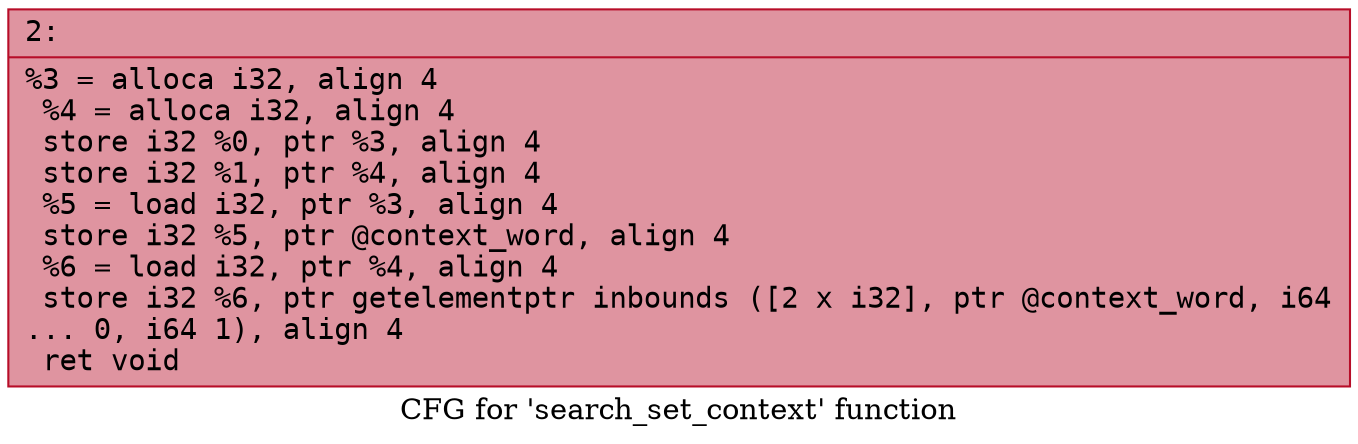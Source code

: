 digraph "CFG for 'search_set_context' function" {
	label="CFG for 'search_set_context' function";

	Node0x600002032580 [shape=record,color="#b70d28ff", style=filled, fillcolor="#b70d2870" fontname="Courier",label="{2:\l|  %3 = alloca i32, align 4\l  %4 = alloca i32, align 4\l  store i32 %0, ptr %3, align 4\l  store i32 %1, ptr %4, align 4\l  %5 = load i32, ptr %3, align 4\l  store i32 %5, ptr @context_word, align 4\l  %6 = load i32, ptr %4, align 4\l  store i32 %6, ptr getelementptr inbounds ([2 x i32], ptr @context_word, i64\l... 0, i64 1), align 4\l  ret void\l}"];
}
